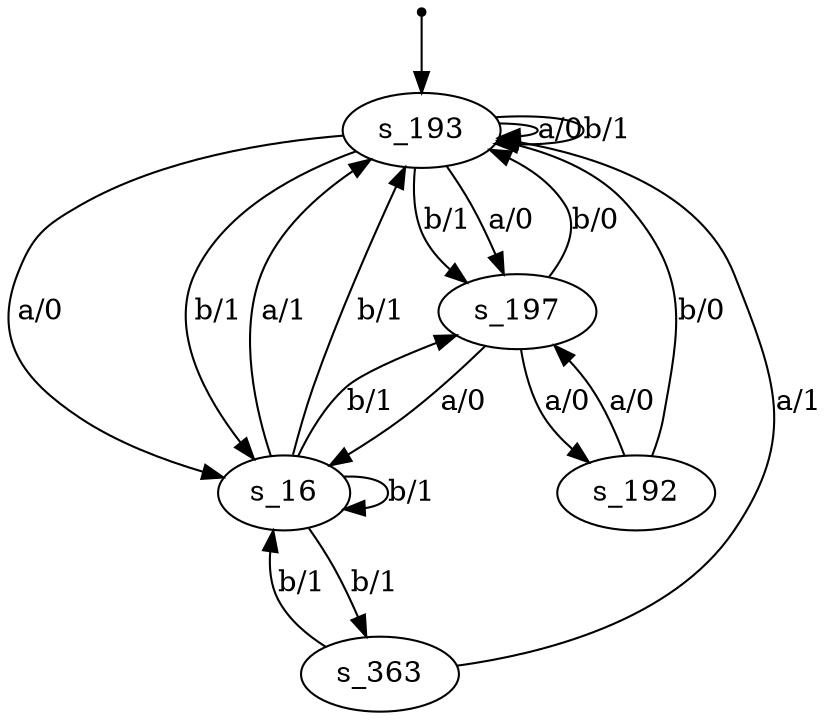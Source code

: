 digraph fsm {
	s_193 [root=true]
	s_197
	s_16
	s_192
	s_363
	qi [shape = point]
	qi -> s_193
	s_193 -> s_197 [label="b/1"]
	s_197 -> s_193 [label="b/0"]
	s_193 -> s_16 [label="a/0"]
	s_16 -> s_16 [label="b/1"]
	s_16 -> s_193 [label="a/1"]
	s_193 -> s_193 [label="a/0"]
	s_193 -> s_16 [label="b/1"]
	s_197 -> s_192 [label="a/0"]
	s_192 -> s_197 [label="a/0"]
	s_16 -> s_193 [label="b/1"]
	s_192 -> s_193 [label="b/0"]
	s_193 -> s_197 [label="a/0"]
	s_197 -> s_16 [label="a/0"]
	s_16 -> s_197 [label="b/1"]
	s_16 -> s_363 [label="b/1"]
	s_363 -> s_16 [label="b/1"]
	s_363 -> s_193 [label="a/1"]
	s_193 -> s_193 [label="b/1"]
}